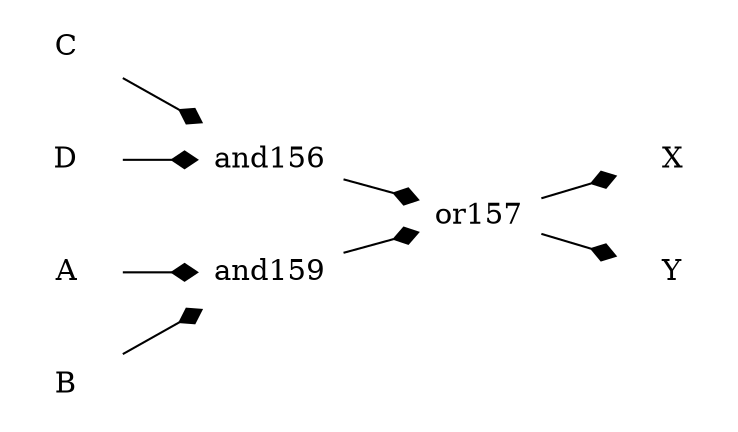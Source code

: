 digraph g {
    // header
    rankdir=LR;
    margin=0.01;
    node [shape="plaintext"];
    edge [arrowhead="diamond"];
    // circuit 
    var138[label="X"];
    var146[label="Y"];
    or157 [label="or157", image="gates/or_noleads.png"];
    and156 [label="and156", image="gates/and_noleads.png"];
    and159 [label="and159", image="gates/and_noleads.png"];
    var148[label="A"];
    var140[label="B"];
    var151[label="C"];
    var150[label="D"];
    var148 -> and159 ;
    var140 -> and159 ;
    var151 -> and156 ;
    var150 -> and156 ;
    and159 -> or157 ;
    and156 -> or157 ;
    or157 -> var138 ;
    or157 -> var146 ;
}
